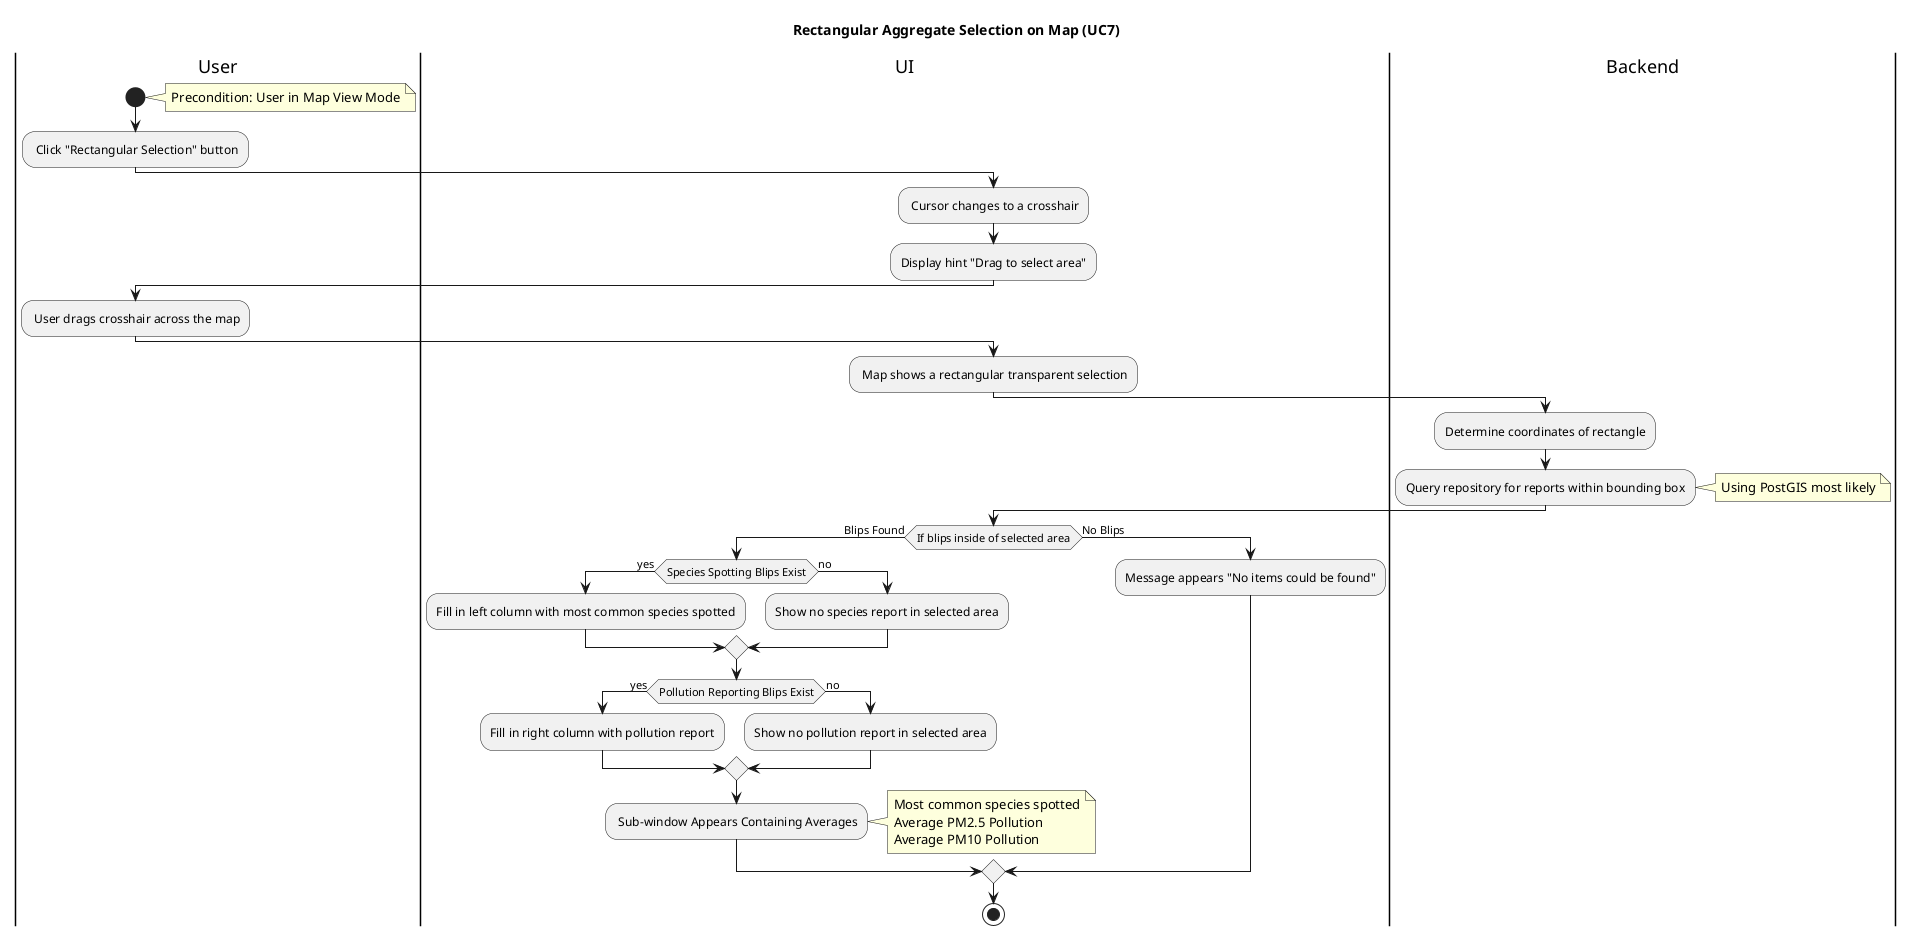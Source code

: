 @startuml
title Rectangular Aggregate Selection on Map (UC7)

|User|
start
note right: Precondition: User in Map View Mode
: Click "Rectangular Selection" button;

|UI|
: Cursor changes to a crosshair;
:Display hint "Drag to select area";

|User|
: User drags crosshair across the map;

|UI|
: Map shows a rectangular transparent selection;

|Backend|
:Determine coordinates of rectangle;
:Query repository for reports within bounding box;
note right: Using PostGIS most likely
|UI|
if (If blips inside of selected area) then (Blips Found)
if (Species Spotting Blips Exist) is (yes) then
  :Fill in left column with most common species spotted;
else (no)
  :Show no species report in selected area;
endif
if (Pollution Reporting Blips Exist) is (yes) then
  :Fill in right column with pollution report;
else (no)
  :Show no pollution report in selected area;
endif
: Sub-window Appears Containing Averages;
note right
Most common species spotted
Average PM2.5 Pollution
Average PM10 Pollution
end note

else (No Blips)
:Message appears "No items could be found";
endif

stop
@enduml